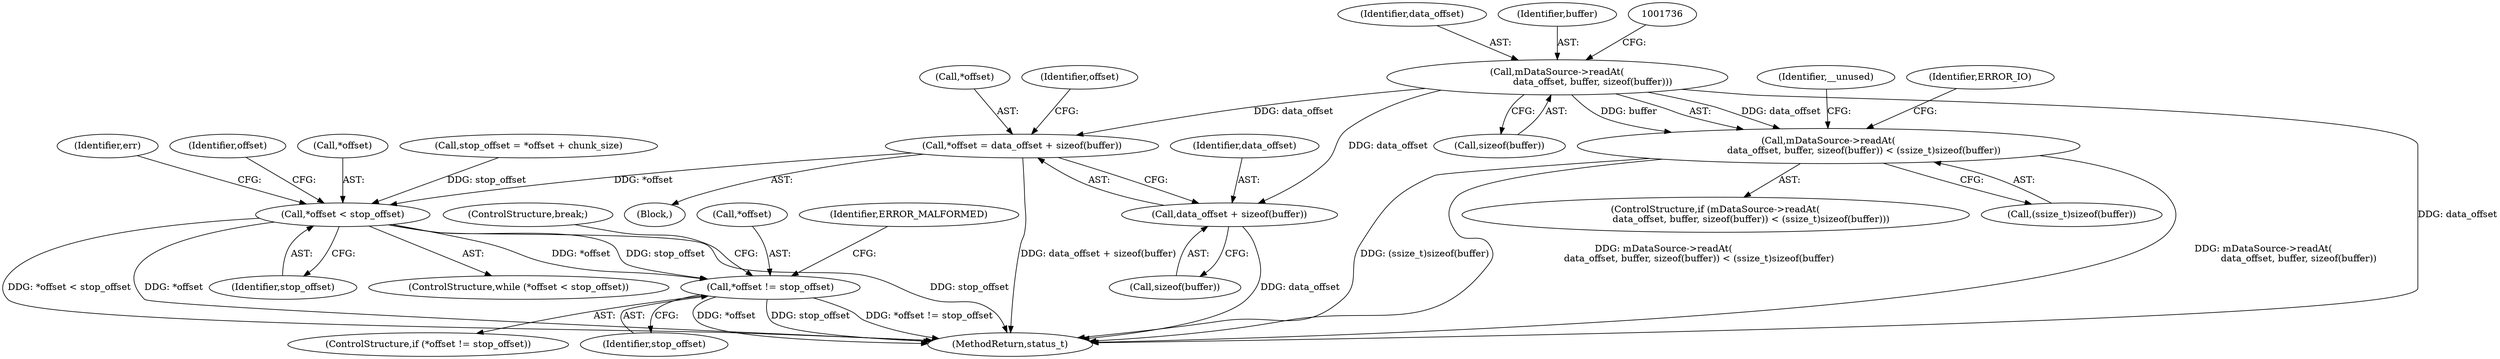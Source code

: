 digraph "0_Android_f81038006b4c59a5a148dcad887371206033c28f_2@API" {
"1001730" [label="(Call,mDataSource->readAt(\n                        data_offset, buffer, sizeof(buffer)))"];
"1001729" [label="(Call,mDataSource->readAt(\n                        data_offset, buffer, sizeof(buffer)) < (ssize_t)sizeof(buffer))"];
"1001816" [label="(Call,*offset = data_offset + sizeof(buffer))"];
"1001824" [label="(Call,*offset < stop_offset)"];
"1001845" [label="(Call,*offset != stop_offset)"];
"1001819" [label="(Call,data_offset + sizeof(buffer))"];
"1001844" [label="(ControlStructure,if (*offset != stop_offset))"];
"1001825" [label="(Call,*offset)"];
"1001821" [label="(Call,sizeof(buffer))"];
"1001735" [label="(Call,(ssize_t)sizeof(buffer))"];
"1003289" [label="(MethodReturn,status_t)"];
"1001810" [label="(Call,stop_offset = *offset + chunk_size)"];
"1001730" [label="(Call,mDataSource->readAt(\n                        data_offset, buffer, sizeof(buffer)))"];
"1001848" [label="(Identifier,stop_offset)"];
"1001820" [label="(Identifier,data_offset)"];
"1001824" [label="(Call,*offset < stop_offset)"];
"1001827" [label="(Identifier,stop_offset)"];
"1001826" [label="(Identifier,offset)"];
"1001744" [label="(Identifier,__unused)"];
"1001816" [label="(Call,*offset = data_offset + sizeof(buffer))"];
"1001733" [label="(Call,sizeof(buffer))"];
"1001731" [label="(Identifier,data_offset)"];
"1001823" [label="(ControlStructure,while (*offset < stop_offset))"];
"1001846" [label="(Call,*offset)"];
"1001732" [label="(Identifier,buffer)"];
"1001851" [label="(Identifier,ERROR_MALFORMED)"];
"1001819" [label="(Call,data_offset + sizeof(buffer))"];
"1001845" [label="(Call,*offset != stop_offset)"];
"1001852" [label="(ControlStructure,break;)"];
"1001741" [label="(Identifier,ERROR_IO)"];
"1001817" [label="(Call,*offset)"];
"1001729" [label="(Call,mDataSource->readAt(\n                        data_offset, buffer, sizeof(buffer)) < (ssize_t)sizeof(buffer))"];
"1001728" [label="(ControlStructure,if (mDataSource->readAt(\n                        data_offset, buffer, sizeof(buffer)) < (ssize_t)sizeof(buffer)))"];
"1001831" [label="(Identifier,err)"];
"1001713" [label="(Block,)"];
"1001847" [label="(Identifier,offset)"];
"1001730" -> "1001729"  [label="AST: "];
"1001730" -> "1001733"  [label="CFG: "];
"1001731" -> "1001730"  [label="AST: "];
"1001732" -> "1001730"  [label="AST: "];
"1001733" -> "1001730"  [label="AST: "];
"1001736" -> "1001730"  [label="CFG: "];
"1001730" -> "1003289"  [label="DDG: data_offset"];
"1001730" -> "1001729"  [label="DDG: data_offset"];
"1001730" -> "1001729"  [label="DDG: buffer"];
"1001730" -> "1001816"  [label="DDG: data_offset"];
"1001730" -> "1001819"  [label="DDG: data_offset"];
"1001729" -> "1001728"  [label="AST: "];
"1001729" -> "1001735"  [label="CFG: "];
"1001735" -> "1001729"  [label="AST: "];
"1001741" -> "1001729"  [label="CFG: "];
"1001744" -> "1001729"  [label="CFG: "];
"1001729" -> "1003289"  [label="DDG: mDataSource->readAt(\n                        data_offset, buffer, sizeof(buffer))"];
"1001729" -> "1003289"  [label="DDG: (ssize_t)sizeof(buffer)"];
"1001729" -> "1003289"  [label="DDG: mDataSource->readAt(\n                        data_offset, buffer, sizeof(buffer)) < (ssize_t)sizeof(buffer)"];
"1001816" -> "1001713"  [label="AST: "];
"1001816" -> "1001819"  [label="CFG: "];
"1001817" -> "1001816"  [label="AST: "];
"1001819" -> "1001816"  [label="AST: "];
"1001826" -> "1001816"  [label="CFG: "];
"1001816" -> "1003289"  [label="DDG: data_offset + sizeof(buffer)"];
"1001816" -> "1001824"  [label="DDG: *offset"];
"1001824" -> "1001823"  [label="AST: "];
"1001824" -> "1001827"  [label="CFG: "];
"1001825" -> "1001824"  [label="AST: "];
"1001827" -> "1001824"  [label="AST: "];
"1001831" -> "1001824"  [label="CFG: "];
"1001847" -> "1001824"  [label="CFG: "];
"1001824" -> "1003289"  [label="DDG: *offset"];
"1001824" -> "1003289"  [label="DDG: *offset < stop_offset"];
"1001824" -> "1003289"  [label="DDG: stop_offset"];
"1001810" -> "1001824"  [label="DDG: stop_offset"];
"1001824" -> "1001845"  [label="DDG: *offset"];
"1001824" -> "1001845"  [label="DDG: stop_offset"];
"1001845" -> "1001844"  [label="AST: "];
"1001845" -> "1001848"  [label="CFG: "];
"1001846" -> "1001845"  [label="AST: "];
"1001848" -> "1001845"  [label="AST: "];
"1001851" -> "1001845"  [label="CFG: "];
"1001852" -> "1001845"  [label="CFG: "];
"1001845" -> "1003289"  [label="DDG: *offset"];
"1001845" -> "1003289"  [label="DDG: stop_offset"];
"1001845" -> "1003289"  [label="DDG: *offset != stop_offset"];
"1001819" -> "1001821"  [label="CFG: "];
"1001820" -> "1001819"  [label="AST: "];
"1001821" -> "1001819"  [label="AST: "];
"1001819" -> "1003289"  [label="DDG: data_offset"];
}
